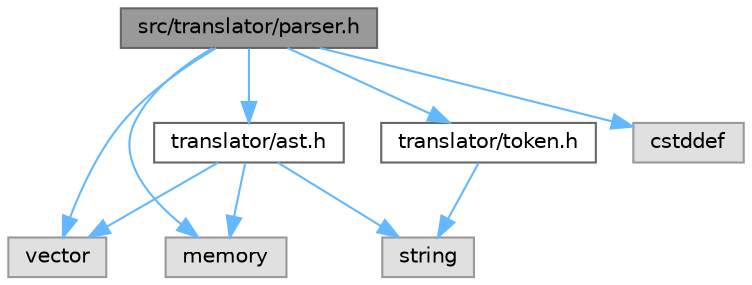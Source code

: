 digraph "src/translator/parser.h"
{
 // INTERACTIVE_SVG=YES
 // LATEX_PDF_SIZE
  bgcolor="transparent";
  edge [fontname=Helvetica,fontsize=10,labelfontname=Helvetica,labelfontsize=10];
  node [fontname=Helvetica,fontsize=10,shape=box,height=0.2,width=0.4];
  Node1 [id="Node000001",label="src/translator/parser.h",height=0.2,width=0.4,color="gray40", fillcolor="grey60", style="filled", fontcolor="black",tooltip="Leksik belirteçlerden AST üreten sözdizim analizcisi."];
  Node1 -> Node2 [id="edge19_Node000001_Node000002",color="steelblue1",style="solid",tooltip=" "];
  Node2 [id="Node000002",label="vector",height=0.2,width=0.4,color="grey60", fillcolor="#E0E0E0", style="filled",tooltip=" "];
  Node1 -> Node3 [id="edge20_Node000001_Node000003",color="steelblue1",style="solid",tooltip=" "];
  Node3 [id="Node000003",label="memory",height=0.2,width=0.4,color="grey60", fillcolor="#E0E0E0", style="filled",tooltip=" "];
  Node1 -> Node4 [id="edge21_Node000001_Node000004",color="steelblue1",style="solid",tooltip=" "];
  Node4 [id="Node000004",label="cstddef",height=0.2,width=0.4,color="grey60", fillcolor="#E0E0E0", style="filled",tooltip=" "];
  Node1 -> Node5 [id="edge22_Node000001_Node000005",color="steelblue1",style="solid",tooltip=" "];
  Node5 [id="Node000005",label="translator/token.h",height=0.2,width=0.4,color="grey40", fillcolor="white", style="filled",URL="$token_8h.html",tooltip="Leksik belirteç türleri ve veri yapısı"];
  Node5 -> Node6 [id="edge23_Node000005_Node000006",color="steelblue1",style="solid",tooltip=" "];
  Node6 [id="Node000006",label="string",height=0.2,width=0.4,color="grey60", fillcolor="#E0E0E0", style="filled",tooltip=" "];
  Node1 -> Node7 [id="edge24_Node000001_Node000007",color="steelblue1",style="solid",tooltip=" "];
  Node7 [id="Node000007",label="translator/ast.h",height=0.2,width=0.4,color="grey40", fillcolor="white", style="filled",URL="$ast_8h.html",tooltip="Basit ifade ve deyim ağaçları (AST) tanımları"];
  Node7 -> Node3 [id="edge25_Node000007_Node000003",color="steelblue1",style="solid",tooltip=" "];
  Node7 -> Node6 [id="edge26_Node000007_Node000006",color="steelblue1",style="solid",tooltip=" "];
  Node7 -> Node2 [id="edge27_Node000007_Node000002",color="steelblue1",style="solid",tooltip=" "];
}
